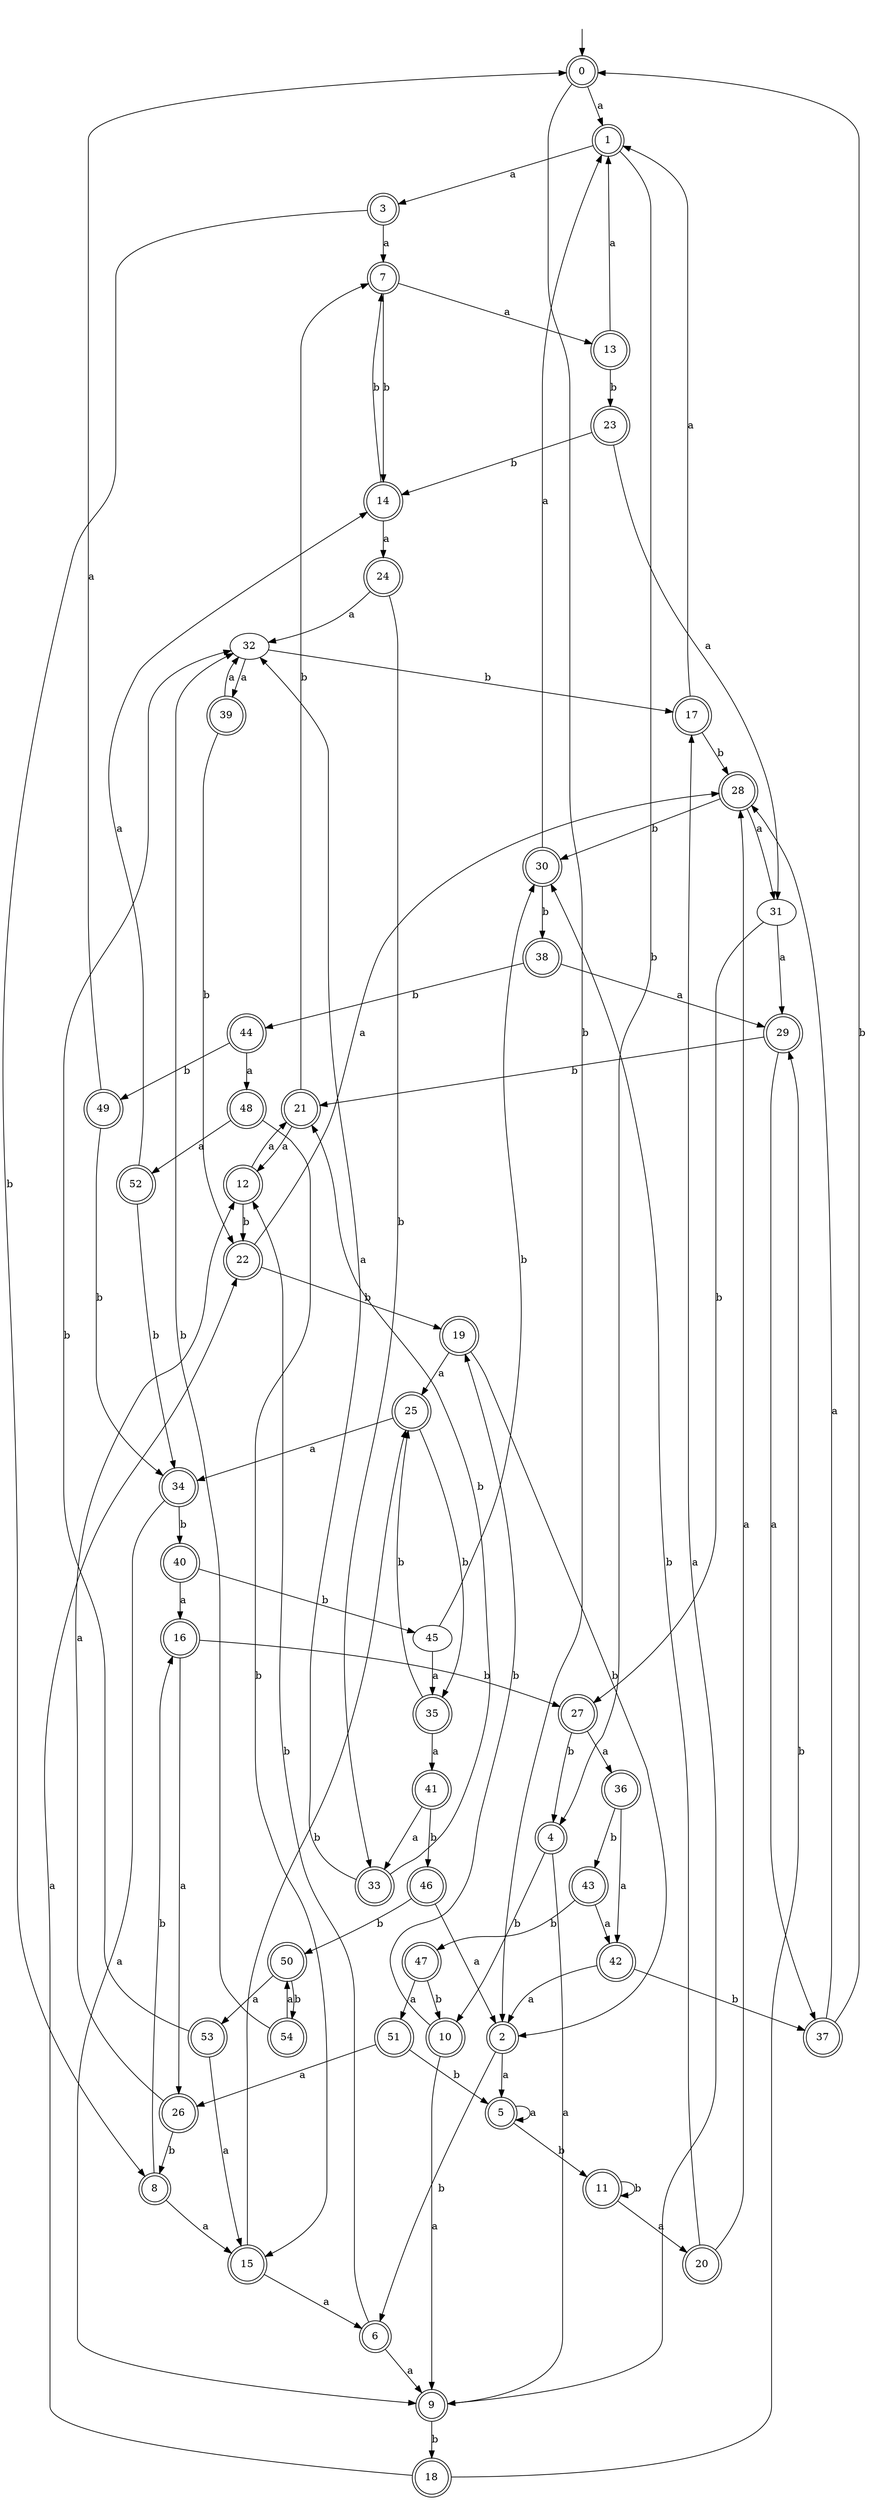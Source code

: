 digraph RandomDFA {
  __start0 [label="", shape=none];
  __start0 -> 0 [label=""];
  0 [shape=circle] [shape=doublecircle]
  0 -> 1 [label="a"]
  0 -> 2 [label="b"]
  1 [shape=doublecircle]
  1 -> 3 [label="a"]
  1 -> 4 [label="b"]
  2 [shape=doublecircle]
  2 -> 5 [label="a"]
  2 -> 6 [label="b"]
  3 [shape=doublecircle]
  3 -> 7 [label="a"]
  3 -> 8 [label="b"]
  4 [shape=doublecircle]
  4 -> 9 [label="a"]
  4 -> 10 [label="b"]
  5 [shape=doublecircle]
  5 -> 5 [label="a"]
  5 -> 11 [label="b"]
  6 [shape=doublecircle]
  6 -> 9 [label="a"]
  6 -> 12 [label="b"]
  7 [shape=doublecircle]
  7 -> 13 [label="a"]
  7 -> 14 [label="b"]
  8 [shape=doublecircle]
  8 -> 15 [label="a"]
  8 -> 16 [label="b"]
  9 [shape=doublecircle]
  9 -> 17 [label="a"]
  9 -> 18 [label="b"]
  10 [shape=doublecircle]
  10 -> 9 [label="a"]
  10 -> 19 [label="b"]
  11 [shape=doublecircle]
  11 -> 20 [label="a"]
  11 -> 11 [label="b"]
  12 [shape=doublecircle]
  12 -> 21 [label="a"]
  12 -> 22 [label="b"]
  13 [shape=doublecircle]
  13 -> 1 [label="a"]
  13 -> 23 [label="b"]
  14 [shape=doublecircle]
  14 -> 24 [label="a"]
  14 -> 7 [label="b"]
  15 [shape=doublecircle]
  15 -> 6 [label="a"]
  15 -> 25 [label="b"]
  16 [shape=doublecircle]
  16 -> 26 [label="a"]
  16 -> 27 [label="b"]
  17 [shape=doublecircle]
  17 -> 1 [label="a"]
  17 -> 28 [label="b"]
  18 [shape=doublecircle]
  18 -> 22 [label="a"]
  18 -> 29 [label="b"]
  19 [shape=doublecircle]
  19 -> 25 [label="a"]
  19 -> 2 [label="b"]
  20 [shape=doublecircle]
  20 -> 28 [label="a"]
  20 -> 30 [label="b"]
  21 [shape=doublecircle]
  21 -> 12 [label="a"]
  21 -> 7 [label="b"]
  22 [shape=doublecircle]
  22 -> 28 [label="a"]
  22 -> 19 [label="b"]
  23 [shape=doublecircle]
  23 -> 31 [label="a"]
  23 -> 14 [label="b"]
  24 [shape=doublecircle]
  24 -> 32 [label="a"]
  24 -> 33 [label="b"]
  25 [shape=doublecircle]
  25 -> 34 [label="a"]
  25 -> 35 [label="b"]
  26 [shape=doublecircle]
  26 -> 12 [label="a"]
  26 -> 8 [label="b"]
  27 [shape=doublecircle]
  27 -> 36 [label="a"]
  27 -> 4 [label="b"]
  28 [shape=doublecircle]
  28 -> 31 [label="a"]
  28 -> 30 [label="b"]
  29 [shape=doublecircle]
  29 -> 37 [label="a"]
  29 -> 21 [label="b"]
  30 [shape=doublecircle]
  30 -> 1 [label="a"]
  30 -> 38 [label="b"]
  31
  31 -> 29 [label="a"]
  31 -> 27 [label="b"]
  32
  32 -> 39 [label="a"]
  32 -> 17 [label="b"]
  33 [shape=doublecircle]
  33 -> 32 [label="a"]
  33 -> 21 [label="b"]
  34 [shape=doublecircle]
  34 -> 9 [label="a"]
  34 -> 40 [label="b"]
  35 [shape=doublecircle]
  35 -> 41 [label="a"]
  35 -> 25 [label="b"]
  36 [shape=doublecircle]
  36 -> 42 [label="a"]
  36 -> 43 [label="b"]
  37 [shape=doublecircle]
  37 -> 28 [label="a"]
  37 -> 0 [label="b"]
  38 [shape=doublecircle]
  38 -> 29 [label="a"]
  38 -> 44 [label="b"]
  39 [shape=doublecircle]
  39 -> 32 [label="a"]
  39 -> 22 [label="b"]
  40 [shape=doublecircle]
  40 -> 16 [label="a"]
  40 -> 45 [label="b"]
  41 [shape=doublecircle]
  41 -> 33 [label="a"]
  41 -> 46 [label="b"]
  42 [shape=doublecircle]
  42 -> 2 [label="a"]
  42 -> 37 [label="b"]
  43 [shape=doublecircle]
  43 -> 42 [label="a"]
  43 -> 47 [label="b"]
  44 [shape=doublecircle]
  44 -> 48 [label="a"]
  44 -> 49 [label="b"]
  45
  45 -> 35 [label="a"]
  45 -> 30 [label="b"]
  46 [shape=doublecircle]
  46 -> 2 [label="a"]
  46 -> 50 [label="b"]
  47 [shape=doublecircle]
  47 -> 51 [label="a"]
  47 -> 10 [label="b"]
  48 [shape=doublecircle]
  48 -> 52 [label="a"]
  48 -> 15 [label="b"]
  49 [shape=doublecircle]
  49 -> 0 [label="a"]
  49 -> 34 [label="b"]
  50 [shape=doublecircle]
  50 -> 53 [label="a"]
  50 -> 54 [label="b"]
  51 [shape=doublecircle]
  51 -> 26 [label="a"]
  51 -> 5 [label="b"]
  52 [shape=doublecircle]
  52 -> 14 [label="a"]
  52 -> 34 [label="b"]
  53 [shape=doublecircle]
  53 -> 15 [label="a"]
  53 -> 32 [label="b"]
  54 [shape=doublecircle]
  54 -> 50 [label="a"]
  54 -> 32 [label="b"]
}
